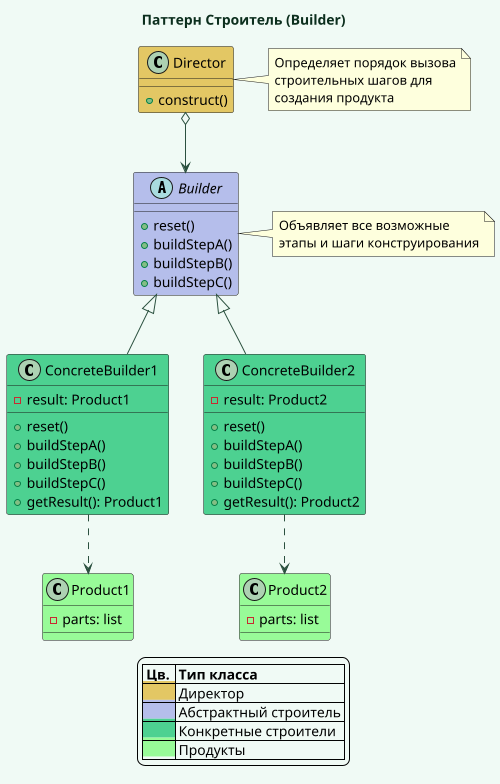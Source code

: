 @startuml
 
scale 500 width
skinparam BackgroundColor f0faf5
skinparam TitleFontColor  0b2e1d
 
'Настройки для стрелок
skinparam ArrowColor 294f3d
skinparam ArrowThickness 1
skinparam ArrowFontColor 294f3d
skinparam ArrowFontName Monospace
 
title "Паттерн Строитель (Builder)"
 
class Director #e3c764 {
    + construct()
}
 
abstract class Builder #b5beeb {
    + reset()
    + buildStepA()
    + buildStepB()
    + buildStepC()
}
 
class ConcreteBuilder1 #4dd191 {
    - result: Product1
    + reset()
    + buildStepA()
    + buildStepB()
    + buildStepC()
    + getResult(): Product1
}
 
class ConcreteBuilder2 #4dd191 {
    - result: Product2
    + reset()
    + buildStepA()
    + buildStepB()
    + buildStepC()
    + getResult(): Product2
}
 
class Product1 #98FB98 {
    - parts: list
}
 
class Product2 #98FB98 {
    - parts: list
}
 
note right of Director
    Определяет порядок вызова
    строительных шагов для
    создания продукта
end note
 
note right of Builder
    Объявляет все возможные
    этапы и шаги конструирования
end note
 
Director o--> Builder
Builder <|-- ConcreteBuilder1
Builder <|-- ConcreteBuilder2
ConcreteBuilder1 ..> Product1
ConcreteBuilder2 ..> Product2
 
legend
|= Цв. |= Тип класса |
|<back:#e3c764>         | Директор |
|<back:#b5beeb>         | Абстрактный строитель |
|<back:#4dd191>         | Конкретные строители |
|<back:#98FB98>         | Продукты |
endlegend
 
@enduml